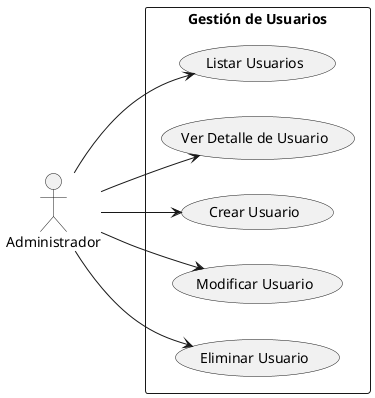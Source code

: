@startuml
left to right direction
skinparam packageStyle rectangle

actor "Administrador" as Admin

package "Gestión de Usuarios" {
    usecase "Listar Usuarios" as UC1
    usecase "Ver Detalle de Usuario" as UC2
    usecase "Crear Usuario" as UC3
    usecase "Modificar Usuario" as UC4
    usecase "Eliminar Usuario" as UC5
}

Admin --> UC1
Admin --> UC2
Admin --> UC3
Admin --> UC4
Admin --> UC5
@enduml
